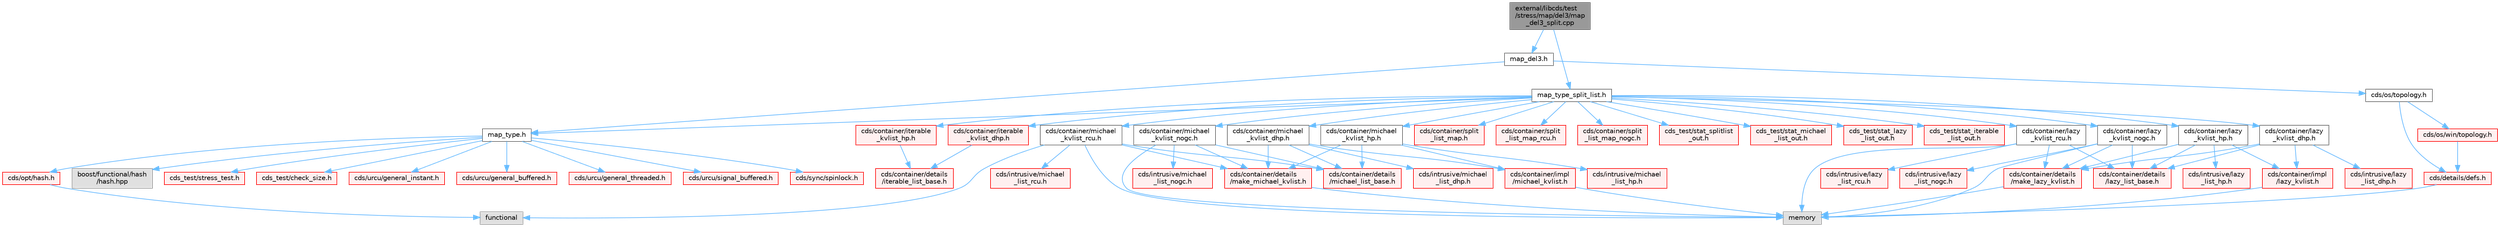 digraph "external/libcds/test/stress/map/del3/map_del3_split.cpp"
{
 // LATEX_PDF_SIZE
  bgcolor="transparent";
  edge [fontname=Helvetica,fontsize=10,labelfontname=Helvetica,labelfontsize=10];
  node [fontname=Helvetica,fontsize=10,shape=box,height=0.2,width=0.4];
  Node1 [id="Node000001",label="external/libcds/test\l/stress/map/del3/map\l_del3_split.cpp",height=0.2,width=0.4,color="gray40", fillcolor="grey60", style="filled", fontcolor="black",tooltip=" "];
  Node1 -> Node2 [id="edge1_Node000001_Node000002",color="steelblue1",style="solid",tooltip=" "];
  Node2 [id="Node000002",label="map_del3.h",height=0.2,width=0.4,color="grey40", fillcolor="white", style="filled",URL="$map__del3_8h.html",tooltip=" "];
  Node2 -> Node3 [id="edge2_Node000002_Node000003",color="steelblue1",style="solid",tooltip=" "];
  Node3 [id="Node000003",label="map_type.h",height=0.2,width=0.4,color="grey40", fillcolor="white", style="filled",URL="$map__type_8h.html",tooltip=" "];
  Node3 -> Node4 [id="edge3_Node000003_Node000004",color="steelblue1",style="solid",tooltip=" "];
  Node4 [id="Node000004",label="cds/urcu/general_instant.h",height=0.2,width=0.4,color="red", fillcolor="#FFF0F0", style="filled",URL="$general__instant_8h.html",tooltip=" "];
  Node3 -> Node59 [id="edge4_Node000003_Node000059",color="steelblue1",style="solid",tooltip=" "];
  Node59 [id="Node000059",label="cds/urcu/general_buffered.h",height=0.2,width=0.4,color="red", fillcolor="#FFF0F0", style="filled",URL="$general__buffered_8h.html",tooltip=" "];
  Node3 -> Node73 [id="edge5_Node000003_Node000073",color="steelblue1",style="solid",tooltip=" "];
  Node73 [id="Node000073",label="cds/urcu/general_threaded.h",height=0.2,width=0.4,color="red", fillcolor="#FFF0F0", style="filled",URL="$general__threaded_8h.html",tooltip=" "];
  Node3 -> Node77 [id="edge6_Node000003_Node000077",color="steelblue1",style="solid",tooltip=" "];
  Node77 [id="Node000077",label="cds/urcu/signal_buffered.h",height=0.2,width=0.4,color="red", fillcolor="#FFF0F0", style="filled",URL="$signal__buffered_8h.html",tooltip=" "];
  Node3 -> Node80 [id="edge7_Node000003_Node000080",color="steelblue1",style="solid",tooltip=" "];
  Node80 [id="Node000080",label="cds/sync/spinlock.h",height=0.2,width=0.4,color="red", fillcolor="#FFF0F0", style="filled",URL="$sync_2spinlock_8h.html",tooltip=" "];
  Node3 -> Node81 [id="edge8_Node000003_Node000081",color="steelblue1",style="solid",tooltip=" "];
  Node81 [id="Node000081",label="cds/opt/hash.h",height=0.2,width=0.4,color="red", fillcolor="#FFF0F0", style="filled",URL="$external_2libcds_2cds_2opt_2hash_8h.html",tooltip=" "];
  Node81 -> Node83 [id="edge9_Node000081_Node000083",color="steelblue1",style="solid",tooltip=" "];
  Node83 [id="Node000083",label="functional",height=0.2,width=0.4,color="grey60", fillcolor="#E0E0E0", style="filled",tooltip=" "];
  Node3 -> Node84 [id="edge10_Node000003_Node000084",color="steelblue1",style="solid",tooltip=" "];
  Node84 [id="Node000084",label="boost/functional/hash\l/hash.hpp",height=0.2,width=0.4,color="grey60", fillcolor="#E0E0E0", style="filled",tooltip=" "];
  Node3 -> Node85 [id="edge11_Node000003_Node000085",color="steelblue1",style="solid",tooltip=" "];
  Node85 [id="Node000085",label="cds_test/stress_test.h",height=0.2,width=0.4,color="red", fillcolor="#FFF0F0", style="filled",URL="$stress__test_8h.html",tooltip=" "];
  Node3 -> Node96 [id="edge12_Node000003_Node000096",color="steelblue1",style="solid",tooltip=" "];
  Node96 [id="Node000096",label="cds_test/check_size.h",height=0.2,width=0.4,color="red", fillcolor="#FFF0F0", style="filled",URL="$check__size_8h.html",tooltip=" "];
  Node2 -> Node97 [id="edge13_Node000002_Node000097",color="steelblue1",style="solid",tooltip=" "];
  Node97 [id="Node000097",label="cds/os/topology.h",height=0.2,width=0.4,color="grey40", fillcolor="white", style="filled",URL="$topology_8h.html",tooltip=" "];
  Node97 -> Node11 [id="edge14_Node000097_Node000011",color="steelblue1",style="solid",tooltip=" "];
  Node11 [id="Node000011",label="cds/details/defs.h",height=0.2,width=0.4,color="red", fillcolor="#FFF0F0", style="filled",URL="$details_2defs_8h.html",tooltip=" "];
  Node11 -> Node19 [id="edge15_Node000011_Node000019",color="steelblue1",style="solid",tooltip=" "];
  Node19 [id="Node000019",label="memory",height=0.2,width=0.4,color="grey60", fillcolor="#E0E0E0", style="filled",tooltip=" "];
  Node97 -> Node98 [id="edge16_Node000097_Node000098",color="steelblue1",style="solid",tooltip=" "];
  Node98 [id="Node000098",label="cds/os/win/topology.h",height=0.2,width=0.4,color="red", fillcolor="#FFF0F0", style="filled",URL="$win_2topology_8h.html",tooltip=" "];
  Node98 -> Node11 [id="edge17_Node000098_Node000011",color="steelblue1",style="solid",tooltip=" "];
  Node1 -> Node99 [id="edge18_Node000001_Node000099",color="steelblue1",style="solid",tooltip=" "];
  Node99 [id="Node000099",label="map_type_split_list.h",height=0.2,width=0.4,color="grey40", fillcolor="white", style="filled",URL="$map__type__split__list_8h.html",tooltip=" "];
  Node99 -> Node3 [id="edge19_Node000099_Node000003",color="steelblue1",style="solid",tooltip=" "];
  Node99 -> Node100 [id="edge20_Node000099_Node000100",color="steelblue1",style="solid",tooltip=" "];
  Node100 [id="Node000100",label="cds/container/michael\l_kvlist_hp.h",height=0.2,width=0.4,color="grey40", fillcolor="white", style="filled",URL="$michael__kvlist__hp_8h.html",tooltip=" "];
  Node100 -> Node101 [id="edge21_Node000100_Node000101",color="steelblue1",style="solid",tooltip=" "];
  Node101 [id="Node000101",label="cds/container/details\l/michael_list_base.h",height=0.2,width=0.4,color="red", fillcolor="#FFF0F0", style="filled",URL="$container_2details_2michael__list__base_8h.html",tooltip=" "];
  Node100 -> Node105 [id="edge22_Node000100_Node000105",color="steelblue1",style="solid",tooltip=" "];
  Node105 [id="Node000105",label="cds/intrusive/michael\l_list_hp.h",height=0.2,width=0.4,color="red", fillcolor="#FFF0F0", style="filled",URL="$intrusive_2michael__list__hp_8h.html",tooltip=" "];
  Node100 -> Node108 [id="edge23_Node000100_Node000108",color="steelblue1",style="solid",tooltip=" "];
  Node108 [id="Node000108",label="cds/container/details\l/make_michael_kvlist.h",height=0.2,width=0.4,color="red", fillcolor="#FFF0F0", style="filled",URL="$make__michael__kvlist_8h.html",tooltip=" "];
  Node108 -> Node19 [id="edge24_Node000108_Node000019",color="steelblue1",style="solid",tooltip=" "];
  Node100 -> Node110 [id="edge25_Node000100_Node000110",color="steelblue1",style="solid",tooltip=" "];
  Node110 [id="Node000110",label="cds/container/impl\l/michael_kvlist.h",height=0.2,width=0.4,color="red", fillcolor="#FFF0F0", style="filled",URL="$michael__kvlist_8h.html",tooltip=" "];
  Node110 -> Node19 [id="edge26_Node000110_Node000019",color="steelblue1",style="solid",tooltip=" "];
  Node99 -> Node112 [id="edge27_Node000099_Node000112",color="steelblue1",style="solid",tooltip=" "];
  Node112 [id="Node000112",label="cds/container/michael\l_kvlist_dhp.h",height=0.2,width=0.4,color="grey40", fillcolor="white", style="filled",URL="$michael__kvlist__dhp_8h.html",tooltip=" "];
  Node112 -> Node101 [id="edge28_Node000112_Node000101",color="steelblue1",style="solid",tooltip=" "];
  Node112 -> Node113 [id="edge29_Node000112_Node000113",color="steelblue1",style="solid",tooltip=" "];
  Node113 [id="Node000113",label="cds/intrusive/michael\l_list_dhp.h",height=0.2,width=0.4,color="red", fillcolor="#FFF0F0", style="filled",URL="$intrusive_2michael__list__dhp_8h.html",tooltip=" "];
  Node112 -> Node108 [id="edge30_Node000112_Node000108",color="steelblue1",style="solid",tooltip=" "];
  Node112 -> Node110 [id="edge31_Node000112_Node000110",color="steelblue1",style="solid",tooltip=" "];
  Node99 -> Node117 [id="edge32_Node000099_Node000117",color="steelblue1",style="solid",tooltip=" "];
  Node117 [id="Node000117",label="cds/container/michael\l_kvlist_rcu.h",height=0.2,width=0.4,color="grey40", fillcolor="white", style="filled",URL="$michael__kvlist__rcu_8h.html",tooltip=" "];
  Node117 -> Node19 [id="edge33_Node000117_Node000019",color="steelblue1",style="solid",tooltip=" "];
  Node117 -> Node83 [id="edge34_Node000117_Node000083",color="steelblue1",style="solid",tooltip=" "];
  Node117 -> Node101 [id="edge35_Node000117_Node000101",color="steelblue1",style="solid",tooltip=" "];
  Node117 -> Node118 [id="edge36_Node000117_Node000118",color="steelblue1",style="solid",tooltip=" "];
  Node118 [id="Node000118",label="cds/intrusive/michael\l_list_rcu.h",height=0.2,width=0.4,color="red", fillcolor="#FFF0F0", style="filled",URL="$intrusive_2michael__list__rcu_8h.html",tooltip=" "];
  Node117 -> Node108 [id="edge37_Node000117_Node000108",color="steelblue1",style="solid",tooltip=" "];
  Node99 -> Node123 [id="edge38_Node000099_Node000123",color="steelblue1",style="solid",tooltip=" "];
  Node123 [id="Node000123",label="cds/container/michael\l_kvlist_nogc.h",height=0.2,width=0.4,color="grey40", fillcolor="white", style="filled",URL="$michael__kvlist__nogc_8h.html",tooltip=" "];
  Node123 -> Node19 [id="edge39_Node000123_Node000019",color="steelblue1",style="solid",tooltip=" "];
  Node123 -> Node101 [id="edge40_Node000123_Node000101",color="steelblue1",style="solid",tooltip=" "];
  Node123 -> Node124 [id="edge41_Node000123_Node000124",color="steelblue1",style="solid",tooltip=" "];
  Node124 [id="Node000124",label="cds/intrusive/michael\l_list_nogc.h",height=0.2,width=0.4,color="red", fillcolor="#FFF0F0", style="filled",URL="$intrusive_2michael__list__nogc_8h.html",tooltip=" "];
  Node123 -> Node108 [id="edge42_Node000123_Node000108",color="steelblue1",style="solid",tooltip=" "];
  Node99 -> Node126 [id="edge43_Node000099_Node000126",color="steelblue1",style="solid",tooltip=" "];
  Node126 [id="Node000126",label="cds/container/lazy\l_kvlist_hp.h",height=0.2,width=0.4,color="grey40", fillcolor="white", style="filled",URL="$lazy__kvlist__hp_8h.html",tooltip=" "];
  Node126 -> Node127 [id="edge44_Node000126_Node000127",color="steelblue1",style="solid",tooltip=" "];
  Node127 [id="Node000127",label="cds/container/details\l/lazy_list_base.h",height=0.2,width=0.4,color="red", fillcolor="#FFF0F0", style="filled",URL="$container_2details_2lazy__list__base_8h.html",tooltip=" "];
  Node126 -> Node129 [id="edge45_Node000126_Node000129",color="steelblue1",style="solid",tooltip=" "];
  Node129 [id="Node000129",label="cds/intrusive/lazy\l_list_hp.h",height=0.2,width=0.4,color="red", fillcolor="#FFF0F0", style="filled",URL="$intrusive_2lazy__list__hp_8h.html",tooltip=" "];
  Node126 -> Node131 [id="edge46_Node000126_Node000131",color="steelblue1",style="solid",tooltip=" "];
  Node131 [id="Node000131",label="cds/container/details\l/make_lazy_kvlist.h",height=0.2,width=0.4,color="red", fillcolor="#FFF0F0", style="filled",URL="$make__lazy__kvlist_8h.html",tooltip=" "];
  Node131 -> Node19 [id="edge47_Node000131_Node000019",color="steelblue1",style="solid",tooltip=" "];
  Node126 -> Node132 [id="edge48_Node000126_Node000132",color="steelblue1",style="solid",tooltip=" "];
  Node132 [id="Node000132",label="cds/container/impl\l/lazy_kvlist.h",height=0.2,width=0.4,color="red", fillcolor="#FFF0F0", style="filled",URL="$lazy__kvlist_8h.html",tooltip=" "];
  Node132 -> Node19 [id="edge49_Node000132_Node000019",color="steelblue1",style="solid",tooltip=" "];
  Node99 -> Node133 [id="edge50_Node000099_Node000133",color="steelblue1",style="solid",tooltip=" "];
  Node133 [id="Node000133",label="cds/container/lazy\l_kvlist_dhp.h",height=0.2,width=0.4,color="grey40", fillcolor="white", style="filled",URL="$lazy__kvlist__dhp_8h.html",tooltip=" "];
  Node133 -> Node127 [id="edge51_Node000133_Node000127",color="steelblue1",style="solid",tooltip=" "];
  Node133 -> Node134 [id="edge52_Node000133_Node000134",color="steelblue1",style="solid",tooltip=" "];
  Node134 [id="Node000134",label="cds/intrusive/lazy\l_list_dhp.h",height=0.2,width=0.4,color="red", fillcolor="#FFF0F0", style="filled",URL="$intrusive_2lazy__list__dhp_8h.html",tooltip=" "];
  Node133 -> Node131 [id="edge53_Node000133_Node000131",color="steelblue1",style="solid",tooltip=" "];
  Node133 -> Node132 [id="edge54_Node000133_Node000132",color="steelblue1",style="solid",tooltip=" "];
  Node99 -> Node135 [id="edge55_Node000099_Node000135",color="steelblue1",style="solid",tooltip=" "];
  Node135 [id="Node000135",label="cds/container/lazy\l_kvlist_rcu.h",height=0.2,width=0.4,color="grey40", fillcolor="white", style="filled",URL="$lazy__kvlist__rcu_8h.html",tooltip=" "];
  Node135 -> Node19 [id="edge56_Node000135_Node000019",color="steelblue1",style="solid",tooltip=" "];
  Node135 -> Node127 [id="edge57_Node000135_Node000127",color="steelblue1",style="solid",tooltip=" "];
  Node135 -> Node136 [id="edge58_Node000135_Node000136",color="steelblue1",style="solid",tooltip=" "];
  Node136 [id="Node000136",label="cds/intrusive/lazy\l_list_rcu.h",height=0.2,width=0.4,color="red", fillcolor="#FFF0F0", style="filled",URL="$intrusive_2lazy__list__rcu_8h.html",tooltip=" "];
  Node135 -> Node131 [id="edge59_Node000135_Node000131",color="steelblue1",style="solid",tooltip=" "];
  Node99 -> Node137 [id="edge60_Node000099_Node000137",color="steelblue1",style="solid",tooltip=" "];
  Node137 [id="Node000137",label="cds/container/lazy\l_kvlist_nogc.h",height=0.2,width=0.4,color="grey40", fillcolor="white", style="filled",URL="$lazy__kvlist__nogc_8h.html",tooltip=" "];
  Node137 -> Node19 [id="edge61_Node000137_Node000019",color="steelblue1",style="solid",tooltip=" "];
  Node137 -> Node127 [id="edge62_Node000137_Node000127",color="steelblue1",style="solid",tooltip=" "];
  Node137 -> Node138 [id="edge63_Node000137_Node000138",color="steelblue1",style="solid",tooltip=" "];
  Node138 [id="Node000138",label="cds/intrusive/lazy\l_list_nogc.h",height=0.2,width=0.4,color="red", fillcolor="#FFF0F0", style="filled",URL="$intrusive_2lazy__list__nogc_8h.html",tooltip=" "];
  Node137 -> Node131 [id="edge64_Node000137_Node000131",color="steelblue1",style="solid",tooltip=" "];
  Node99 -> Node139 [id="edge65_Node000099_Node000139",color="steelblue1",style="solid",tooltip=" "];
  Node139 [id="Node000139",label="cds/container/iterable\l_kvlist_hp.h",height=0.2,width=0.4,color="red", fillcolor="#FFF0F0", style="filled",URL="$iterable__kvlist__hp_8h.html",tooltip=" "];
  Node139 -> Node140 [id="edge66_Node000139_Node000140",color="steelblue1",style="solid",tooltip=" "];
  Node140 [id="Node000140",label="cds/container/details\l/iterable_list_base.h",height=0.2,width=0.4,color="red", fillcolor="#FFF0F0", style="filled",URL="$container_2details_2iterable__list__base_8h.html",tooltip=" "];
  Node99 -> Node149 [id="edge67_Node000099_Node000149",color="steelblue1",style="solid",tooltip=" "];
  Node149 [id="Node000149",label="cds/container/iterable\l_kvlist_dhp.h",height=0.2,width=0.4,color="red", fillcolor="#FFF0F0", style="filled",URL="$iterable__kvlist__dhp_8h.html",tooltip=" "];
  Node149 -> Node140 [id="edge68_Node000149_Node000140",color="steelblue1",style="solid",tooltip=" "];
  Node99 -> Node152 [id="edge69_Node000099_Node000152",color="steelblue1",style="solid",tooltip=" "];
  Node152 [id="Node000152",label="cds/container/split\l_list_map.h",height=0.2,width=0.4,color="red", fillcolor="#FFF0F0", style="filled",URL="$split__list__map_8h.html",tooltip=" "];
  Node99 -> Node161 [id="edge70_Node000099_Node000161",color="steelblue1",style="solid",tooltip=" "];
  Node161 [id="Node000161",label="cds/container/split\l_list_map_rcu.h",height=0.2,width=0.4,color="red", fillcolor="#FFF0F0", style="filled",URL="$split__list__map__rcu_8h.html",tooltip=" "];
  Node99 -> Node164 [id="edge71_Node000099_Node000164",color="steelblue1",style="solid",tooltip=" "];
  Node164 [id="Node000164",label="cds/container/split\l_list_map_nogc.h",height=0.2,width=0.4,color="red", fillcolor="#FFF0F0", style="filled",URL="$split__list__map__nogc_8h.html",tooltip=" "];
  Node99 -> Node167 [id="edge72_Node000099_Node000167",color="steelblue1",style="solid",tooltip=" "];
  Node167 [id="Node000167",label="cds_test/stat_splitlist\l_out.h",height=0.2,width=0.4,color="red", fillcolor="#FFF0F0", style="filled",URL="$stat__splitlist__out_8h.html",tooltip=" "];
  Node99 -> Node168 [id="edge73_Node000099_Node000168",color="steelblue1",style="solid",tooltip=" "];
  Node168 [id="Node000168",label="cds_test/stat_michael\l_list_out.h",height=0.2,width=0.4,color="red", fillcolor="#FFF0F0", style="filled",URL="$stat__michael__list__out_8h.html",tooltip=" "];
  Node99 -> Node169 [id="edge74_Node000099_Node000169",color="steelblue1",style="solid",tooltip=" "];
  Node169 [id="Node000169",label="cds_test/stat_lazy\l_list_out.h",height=0.2,width=0.4,color="red", fillcolor="#FFF0F0", style="filled",URL="$stat__lazy__list__out_8h.html",tooltip=" "];
  Node99 -> Node170 [id="edge75_Node000099_Node000170",color="steelblue1",style="solid",tooltip=" "];
  Node170 [id="Node000170",label="cds_test/stat_iterable\l_list_out.h",height=0.2,width=0.4,color="red", fillcolor="#FFF0F0", style="filled",URL="$stat__iterable__list__out_8h.html",tooltip=" "];
}
